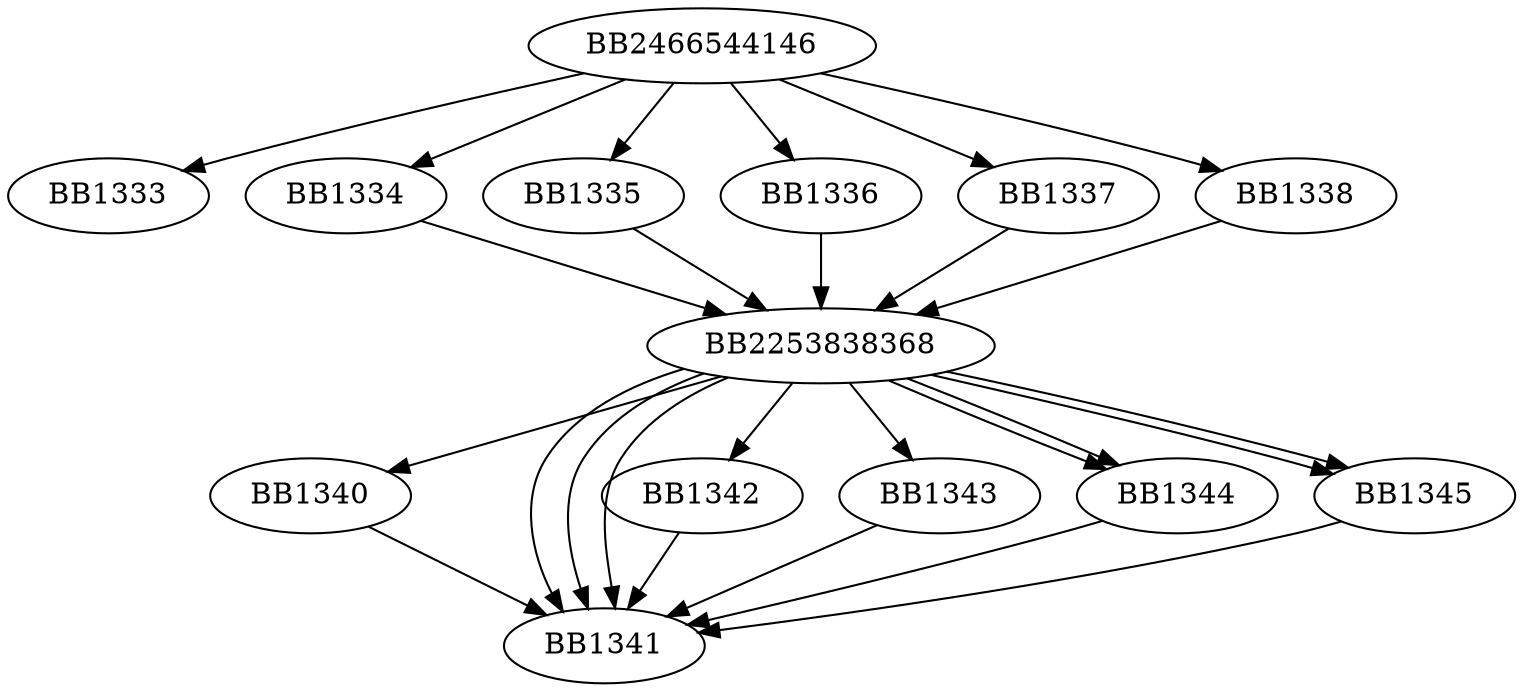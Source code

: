 digraph G{
	BB2466544146->BB1333;
	BB2466544146->BB1334;
	BB2466544146->BB1335;
	BB2466544146->BB1336;
	BB2466544146->BB1337;
	BB2466544146->BB1338;
	BB1334->BB2253838368;
	BB1335->BB2253838368;
	BB1336->BB2253838368;
	BB1337->BB2253838368;
	BB1338->BB2253838368;
	BB2253838368->BB1340;
	BB2253838368->BB1341;
	BB2253838368->BB1341;
	BB2253838368->BB1341;
	BB2253838368->BB1342;
	BB2253838368->BB1343;
	BB2253838368->BB1344;
	BB2253838368->BB1344;
	BB2253838368->BB1345;
	BB2253838368->BB1345;
	BB1342->BB1341;
	BB1343->BB1341;
	BB1344->BB1341;
	BB1345->BB1341;
	BB1340->BB1341;
}
